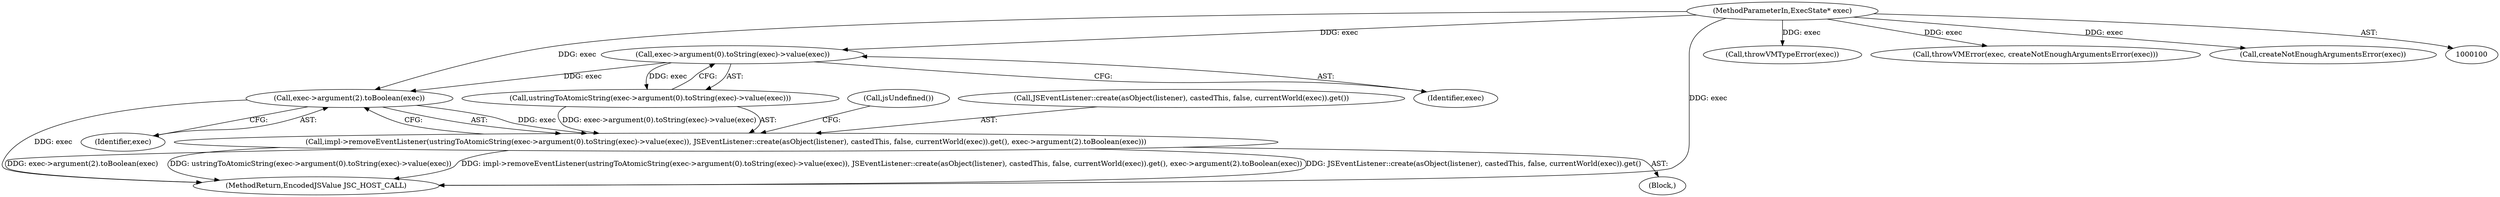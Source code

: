 digraph "0_Chrome_b944f670bb7a8a919daac497a4ea0536c954c201_49@pointer" {
"1000152" [label="(Call,exec->argument(2).toBoolean(exec))"];
"1000149" [label="(Call,exec->argument(0).toString(exec)->value(exec))"];
"1000101" [label="(MethodParameterIn,ExecState* exec)"];
"1000147" [label="(Call,impl->removeEventListener(ustringToAtomicString(exec->argument(0).toString(exec)->value(exec)), JSEventListener::create(asObject(listener), castedThis, false, currentWorld(exec)).get(), exec->argument(2).toBoolean(exec)))"];
"1000152" [label="(Call,exec->argument(2).toBoolean(exec))"];
"1000153" [label="(Identifier,exec)"];
"1000148" [label="(Call,ustringToAtomicString(exec->argument(0).toString(exec)->value(exec)))"];
"1000113" [label="(Call,throwVMTypeError(exec))"];
"1000150" [label="(Identifier,exec)"];
"1000102" [label="(Block,)"];
"1000101" [label="(MethodParameterIn,ExecState* exec)"];
"1000132" [label="(Call,throwVMError(exec, createNotEnoughArgumentsError(exec)))"];
"1000156" [label="(Call,jsUndefined())"];
"1000149" [label="(Call,exec->argument(0).toString(exec)->value(exec))"];
"1000151" [label="(Call,JSEventListener::create(asObject(listener), castedThis, false, currentWorld(exec)).get())"];
"1000157" [label="(MethodReturn,EncodedJSValue JSC_HOST_CALL)"];
"1000147" [label="(Call,impl->removeEventListener(ustringToAtomicString(exec->argument(0).toString(exec)->value(exec)), JSEventListener::create(asObject(listener), castedThis, false, currentWorld(exec)).get(), exec->argument(2).toBoolean(exec)))"];
"1000134" [label="(Call,createNotEnoughArgumentsError(exec))"];
"1000152" -> "1000147"  [label="AST: "];
"1000152" -> "1000153"  [label="CFG: "];
"1000153" -> "1000152"  [label="AST: "];
"1000147" -> "1000152"  [label="CFG: "];
"1000152" -> "1000157"  [label="DDG: exec"];
"1000152" -> "1000147"  [label="DDG: exec"];
"1000149" -> "1000152"  [label="DDG: exec"];
"1000101" -> "1000152"  [label="DDG: exec"];
"1000149" -> "1000148"  [label="AST: "];
"1000149" -> "1000150"  [label="CFG: "];
"1000150" -> "1000149"  [label="AST: "];
"1000148" -> "1000149"  [label="CFG: "];
"1000149" -> "1000148"  [label="DDG: exec"];
"1000101" -> "1000149"  [label="DDG: exec"];
"1000101" -> "1000100"  [label="AST: "];
"1000101" -> "1000157"  [label="DDG: exec"];
"1000101" -> "1000113"  [label="DDG: exec"];
"1000101" -> "1000132"  [label="DDG: exec"];
"1000101" -> "1000134"  [label="DDG: exec"];
"1000147" -> "1000102"  [label="AST: "];
"1000148" -> "1000147"  [label="AST: "];
"1000151" -> "1000147"  [label="AST: "];
"1000156" -> "1000147"  [label="CFG: "];
"1000147" -> "1000157"  [label="DDG: JSEventListener::create(asObject(listener), castedThis, false, currentWorld(exec)).get()"];
"1000147" -> "1000157"  [label="DDG: exec->argument(2).toBoolean(exec)"];
"1000147" -> "1000157"  [label="DDG: ustringToAtomicString(exec->argument(0).toString(exec)->value(exec))"];
"1000147" -> "1000157"  [label="DDG: impl->removeEventListener(ustringToAtomicString(exec->argument(0).toString(exec)->value(exec)), JSEventListener::create(asObject(listener), castedThis, false, currentWorld(exec)).get(), exec->argument(2).toBoolean(exec))"];
"1000148" -> "1000147"  [label="DDG: exec->argument(0).toString(exec)->value(exec)"];
}
